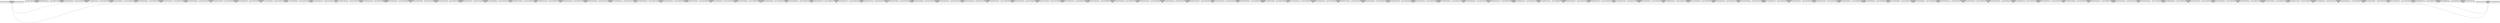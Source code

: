 digraph G {
rankdir=LR;
node [shape=box, color=black , style=filled, fillcolor=gray93];
Node0[label="Nick: ddowsinga, \nPassword: 34f0d01fc03907d1029e6f2833ddcbe3e84fe29e9c57e69024aecbe663156ba3, \nMoney: 263711, \nAge: 0"];
Node1[label="Nick: btoward1b, \nPassword: ff6302411e2f6d81730e5e60e44bb9d136a976eb6fe83259b7ab60bec6dc4129, \nMoney: 596294, \nAge: 0"];
Node2[label="Nick: dbeefon2b, \nPassword: cf8e9ed1e221728eb56fb7043df8a1101eb89a223d7fcbf9bbacab4ed65bad78, \nMoney: 9803, \nAge: 0"];
Node3[label="Nick: cpetrushankor, \nPassword: a37d4f2b5d507cdfccb9a701fdf0d2ba7bf274a47d71b5ffad9b1ccc2214b709, \nMoney: 43, \nAge: 1"];
Node4[label="Nick: gmazin12, \nPassword: ccf856a5836297c39b5f3b7d192be35ff6a3c2df4c775a82a6cc7b8dd85f4827, \nMoney: 38418, \nAge: 1"];
Node5[label="Nick: dsuckling7, \nPassword: 3a1d2c08840fb59cbc165d93645642f368946b2dd9afbc2a995ef798c5050945, \nMoney: 65, \nAge: 1"];
Node6[label="Nick: bjanning1u, \nPassword: e4b4bebbacf749d6c6ce53b5aefcd29b58534fe42082970fe1c6736c7941e670, \nMoney: 4891, \nAge: 1"];
Node7[label="Nick: opinney2a, \nPassword: dd563ef2b79225008ff5f8ca7de2a34ec7a180e47b8c48613e29653cf4e0d092, \nMoney: 208101, \nAge: 1"];
Node8[label="Nick: bsamettp, \nPassword: 27d283c0b976be1502dff9c13d62181d86be278d82833f2512971a5c37cb8605, \nMoney: 7, \nAge: 1"];
Node9[label="Nick: cmullally1a, \nPassword: 41fe564cf90682558b84f2b29e95a75f6223aea0ba73af9c048c3993093cf14b, \nMoney: 1607, \nAge: 2"];
Node10[label="Nick: ayakuntzov1f, \nPassword: 68d776be7a2b154e0d3dace325e33e89c5fb577ea7ed15110b3252e5f73b4afa, \nMoney: 77, \nAge: 2"];
Node11[label="Nick: svennart1j, \nPassword: 48ae78cc206e91020f0c078932fe420d2f727237637d355ca97a0ff3339e896d, \nMoney: 36067, \nAge: 2"];
Node12[label="Nick: zlook2q, \nPassword: 911eeaca3018549d75852f21ce9965d9f1f7d164466e112fc02e83b6417c0493, \nMoney: 738492, \nAge: 2"];
Node13[label="Nick: gtilzeyy, \nPassword: 8d510ac1d1ac454f9d7c1c541491a63746cdcd84758d9e9e9077a88207f16aba, \nMoney: 8, \nAge: 3"];
Node14[label="Nick: ppolk22, \nPassword: 1ba1b551fee1c9343739c8860845f76bd1e3ac5598414f278e2c022f1ce7bfaf, \nMoney: 133, \nAge: 3"];
Node15[label="Nick: mbeekmann24, \nPassword: 83b1546821f54dec8d0bc618ae5cf9d60ccf60b252097417c8b8afa1ecb07278, \nMoney: 861142, \nAge: 3"];
Node16[label="Nick: dgatheridge2, \nPassword: 2acdbf0d5aa9f2d2a9b849486c5560117ad49a29b8137a20bf20c0ed755fb9ba, \nMoney: 3, \nAge: 3"];
Node17[label="Nick: ssheridan1m, \nPassword: 8a6a37e0b25d184f9052ebfa68843c09a448253a3e6e776c825c33acb2ca89c4, \nMoney: 74266, \nAge: 3"];
Node18[label="Nick: mmacnab1n, \nPassword: 5b32ef4ef879c24617ff04d6efec649ff49559f2416b5f656c006af777387639, \nMoney: 213319, \nAge: 3"];
Node19[label="Nick: alearmouthb, \nPassword: 86732112cc46c2fe75d35c12241b246a34b3c9fa70c20ab8189bf39826bbbbf3, \nMoney: 2629, \nAge: 4"];
Node20[label="Nick: fcarik14, \nPassword: d2c5973fb0b143e72aa950b0df749aed1bed8ad02893afba5c13116888aa68a3, \nMoney: 6, \nAge: 4"];
Node21[label="Nick: jchilds29, \nPassword: 45877e0abec6d9860ac378a87bf90c478b80044a33fbfec505a66274e4162cb3, \nMoney: 26, \nAge: 5"];
Node22[label="Nick: lelphick2f, \nPassword: 42c343bf83c6bec1054e2b563b55051c3bb86f1cbccbea00ac3a31c8cbdc8ae8, \nMoney: 87, \nAge: 5"];
Node23[label="Nick: ltwinbrow1w, \nPassword: e6003c2dc4678e14821d71bf5eb846e054acaff95cd880249e2a4af229f3a55d, \nMoney: 28704, \nAge: 5"];
Node24[label="Nick: bscotter1s, \nPassword: 0dbb77ef1db72c5d87a86ea365056aa492ec231f5f157e9804345fb97a57e7ad, \nMoney: 9589, \nAge: 6"];
Node25[label="Nick: rdownton2j, \nPassword: a4b14f13531d0d5177ba918ee83cc2700d377c61b8e3dff186ae5bf6aad32492, \nMoney: 4, \nAge: 6"];
Node26[label="Nick: ascorer19, \nPassword: 0147dea9501c1d41592d19b4436382c4ce9966653392169b56c4059a5b546545, \nMoney: 49033, \nAge: 6"];
Node27[label="Nick: ftummondi, \nPassword: 049849091f4abf30d6ecde7bf7d01b9b1095e2d49efdacc6917ae597e46a22e9, \nMoney: 74558, \nAge: 7"];
Node28[label="Nick: wdrinkhill11, \nPassword: c2a6f7c42fd46bb02fe72c3b4629380a02ef23af1ae7428ff1964196b9b7094c, \nMoney: 6, \nAge: 7"];
Node29[label="Nick: dchestersk, \nPassword: 811b55620c5c5dfd4328dcb1a39d9976630be4f7ac93e8b3ac54f704892cfd6c, \nMoney: 481, \nAge: 7"];
Node30[label="Nick: rscotchmoor1h, \nPassword: 1283284fd6d793d28ca5db6bbe77c8a4534adedd5db27e6bb55286d464398f66, \nMoney: 875739, \nAge: 7"];
Node31[label="Nick: hjellard2i, \nPassword: 7d14292d28fd6407d26c3d55eb96e89d16ac17b7f2864a6144cdf083b2b28420, \nMoney: 2, \nAge: 7"];
Node32[label="Nick: yhealks5, \nPassword: 57bb8f3362d62201b46933920ffe1183f13f2d6acf82223daae92fce87b79194, \nMoney: 330, \nAge: 7"];
Node33[label="Nick: bthomen2n, \nPassword: 9143a64f386e0c6f7472e89b641afd6ba1d581cd0f1d21daabe94c6ab9127144, \nMoney: 1, \nAge: 7"];
Node34[label="Nick: sdobble0, \nPassword: 62caa858b2ce7006acf77382138d2bd115bfa6c44a86fa236b740122301b15fe, \nMoney: 2311, \nAge: 7"];
Node35[label="Nick: pmussoliniw, \nPassword: 6cfed9e0040345ed710383e1b11d775472a5dade6dc0a4a12c05381396ded7df, \nMoney: 246, \nAge: 8"];
Node36[label="Nick: fgellingo, \nPassword: f1e677a28776dbb859e91297e4bafacde6dce8aaf860e7e2cebebd2d309406d9, \nMoney: 96081, \nAge: 8"];
Node37[label="Nick: fdrayson8, \nPassword: 62a311401680db5a7e68a306a3e46285f4f840b889e9310b50b097ac36d530a7, \nMoney: 52601, \nAge: 8"];
Node38[label="Nick: hajeand, \nPassword: 8571b2ea1801cc489037cb6ced79d2dcabc8ff57de27c35c0612eb6a974cfbd4, \nMoney: 48, \nAge: 8"];
Node39[label="Nick: mscammell21, \nPassword: a6944422422317c393043c9179a4fcdefef0261962c3f676cdae0b26415575d6, \nMoney: 1, \nAge: 8"];
Node40[label="Nick: hparlett2r, \nPassword: e74234cc8ff17204abc54e4e26453a2e85d5bb30b937809a2c216989e811e3d4, \nMoney: 69, \nAge: 8"];
Node41[label="Nick: shattersley1, \nPassword: b03d746d4f49ab44c481e9d9e80cdcd15d3604bad15f1e11c2c19effc742af87, \nMoney: 273, \nAge: 9"];
Node42[label="Nick: kneasham1g, \nPassword: 912414c0e622423f6a53ec1fc789cbb5c1dc1e65673018d20f89734ca53d404e, \nMoney: 2002, \nAge: 9"];
Node43[label="Nick: kwoodstockc, \nPassword: 6afa64a8b08e156047c8351f599571cd0b2907e465c6791317bd32017b5f0a06, \nMoney: 93962, \nAge: 9"];
Node44[label="Nick: laloshkin18, \nPassword: 89878f08ddfbff35d2f529c93fa936176405d78aab9be819750dd783ea5e6994, \nMoney: 7, \nAge: 10"];
Node45[label="Nick: smyford2e, \nPassword: ed7b48f13dbf7eded786f78a1bea39b7c6206c049e633de12d51ecf714b04336, \nMoney: 29, \nAge: 11"];
Node46[label="Nick: gmintoff1c, \nPassword: 29e9aef32c5f8f5f9c0ed5ebdeb1ed731f49479d76cb6072cfe4c5a137fa6d9d, \nMoney: 9, \nAge: 14"];
Node47[label="Nick: kbrowning2m, \nPassword: bc688a60c453f1e2919180d2de1d0a6a42d1c02a8f302b0bd1585877c0630205, \nMoney: 56, \nAge: 16"];
Node48[label="Nick: ualldisu, \nPassword: d9e67f3540c48dc9e2455eb064f49acc021954e10ae32a670961e9d84e06e117, \nMoney: 39, \nAge: 16"];
Node49[label="Nick: ddagless1z, \nPassword: 5cd1c1da5db9bc13e26de0bf6d9d4d442ebe90e9f0cc5f32968c9ecd3d8dde26, \nMoney: 7, \nAge: 22"];
Node50[label="Nick: gmintoff2k, \nPassword: 0d304b5db0a32d4a8fac93f23fbb6e3bbf36ea76c99820a840baf2577cbd639d, \nMoney: 5843, \nAge: 24"];
Node51[label="Nick: braggatt3, \nPassword: 8f89b90500393f5e299d7969784aa072a35e5c112e3f151d07a5a02546e74e12, \nMoney: 41, \nAge: 30"];
Node52[label="Nick: mhertwell13, \nPassword: b361531ac829a0af0cc2a48cd4d1422260d42390ac4f73e20d406e500e4c1b2e, \nMoney: 405, \nAge: 31"];
Node53[label="Nick: hconeaum, \nPassword: 773ef6ed72f0f7fce18feb39708bdc58a01b56f958f3a6a91bc708d712a09675, \nMoney: 6, \nAge: 36"];
Node54[label="Nick: rkoppens1y, \nPassword: c43962a014e3c10769786d5f72952b3f818f6e05f22a0cf8dc7b15d23af53d5a, \nMoney: 5594, \nAge: 41"];
Node55[label="Nick: pjozwik1r, \nPassword: 3419f68d28ac03b852cc9701c7578eedbd78d22d6e39ead41d6eec6501a7e698, \nMoney: 327521, \nAge: 42"];
Node56[label="Nick: dbushellz, \nPassword: c8444b4b52b5ab25a4ff52dafa486b84f0003b12916ec22cad1d504dd3c810d5, \nMoney: 781217, \nAge: 58"];
Node57[label="Nick: yehlerding23, \nPassword: adacdb49a3874fb6432786706362616fd1d21dc43d1cfe8448a8649a48d2d94b, \nMoney: 526592, \nAge: 59"];
Node58[label="Nick: mparvin6, \nPassword: b08d213e5b861e791a38fd87cd954f29c23b7e2d50d56b6019adf3e3313fb6ad, \nMoney: 9, \nAge: 60"];
Node59[label="Nick: kboick1e, \nPassword: 667600e1764c52c550b9bb61331520b83cffffcb30881f61fa41fa812713e10c, \nMoney: 317, \nAge: 60"];
Node60[label="Nick: qkrammers, \nPassword: e8f14a986667b0ba581d37f6d7fda839794a7697393829e988b1c48915511e1c, \nMoney: 99551, \nAge: 60"];
Node61[label="Nick: ftriggelt, \nPassword: aa88b5b7b7b69e3e378cff800d9e3c9d91eca591b8858f60e577abf17473f6b0, \nMoney: 80, \nAge: 65"];
Node62[label="Nick: pyoungman26, \nPassword: d46a89fb53f9f86551a062321fdbdc371c2424b68360a34b2e7aa2044a67f9e5, \nMoney: 8, \nAge: 67"];
Node63[label="Nick: aminnette2d, \nPassword: c993eda37b2dbd1c9e7727bc2cc518af37d08e62864ff49230574adcf91b71d5, \nMoney: 438, \nAge: 70"];
Node64[label="Nick: schickl, \nPassword: ec9784e800050ce015bc790e530024cd7ec5123e887e8368ab47ec4b877baad2, \nMoney: 2299, \nAge: 73"];
Node65[label="Nick: tdangerfield2o, \nPassword: 9a60bfb7122e71330d7dd475188da0f41e66b2de037e54ef35fa2cbc03f97d7d, \nMoney: 6841, \nAge: 73"];
Node66[label="Nick: kblockeyx, \nPassword: 541cf64e47d14bc84d8bf1ff1edce604ecc575c3cfbc65dff9f2ec4e00aa4081, \nMoney: 9, \nAge: 74"];
Node67[label="Nick: zbromfield1p, \nPassword: a1ea2dc85b5b87713d1a0e6029d9518c74584b78d1a714d7993e98851b2c1ffb, \nMoney: 3659, \nAge: 75"];
Node68[label="Nick: ramdohr4, \nPassword: 0b4712f897dd23fb60a4cc4d6b7fc89862cffc24b1b02292de9078b0d3c3c144, \nMoney: 9595, \nAge: 80"];
Node69[label="Nick: jmeriot1t, \nPassword: bd8e6aa79a9c3d870c3aa8193385aea6f07bace3b47697574fd961980abd9503, \nMoney: 71, \nAge: 83"];
Node70[label="Nick: bbreakey27, \nPassword: 8677bd4a6d8b519a1549d4f9bff6509bb174c0707dd6a13c63f9303a6e9575ac, \nMoney: 60404, \nAge: 88"];
Node71[label="Nick: tommanneyg, \nPassword: 4b3a343380dc51b40e00de794283d53248b55b1098ce0c81ba1f4bccc7adf0bb, \nMoney: 9, \nAge: 96"];
Node72[label="Nick: afazzioli20, \nPassword: 45599c1dfc8e3b8057a056f2c879840795129fea3a0300da99cc6e20e144526e, \nMoney: 9318, \nAge: 97"];
Node73[label="Nick: kstachini2c, \nPassword: 70e7cf28b1358cf92cfd17e4773c36895ee815e816fef31a8ea20daf262fd091, \nMoney: 606257, \nAge: 99"];
Node74[label="Nick: rfrome25, \nPassword: 9fc31f86ed96d08e9d62f075267e834a9d04653f1ae392b575dbff7af949fc66, \nMoney: 64669, \nAge: 102"];
Node75[label="Nick: sralphs2g, \nPassword: bde105e4bbafd1f0b9a2eeeb5b81970a464152d1dc716aa4e6accdf96b49f3f8, \nMoney: 690, \nAge: 138"];
Node76[label="Nick: borring1q, \nPassword: 252272caf2da4ee170fbd4bc9a0561c853680da6e7ca03c4634e6369f6c9b0a7, \nMoney: 66034, \nAge: 169"];
Node77[label="Nick: ltowle2l, \nPassword: 22ab3c4635da0f9b306e2981fa88f5ae528cb4aa6ad75a56ad0a913602017bdc, \nMoney: 306, \nAge: 187"];
Node78[label="Nick: ssummerson9, \nPassword: ebc2db2efc36709db12fd03f6541949643227ec1d7ef073e8e70d573316ac916, \nMoney: 0, \nAge: 216"];
Node79[label="Nick: sgamett28, \nPassword: 4cde74d97f8f44c4b1dba6af57378744e2441b3f300c2561922fb6a67c4089de, \nMoney: 9, \nAge: 231"];
Node80[label="Nick: jpayntonn, \nPassword: 66b4f97eadeb70a54cf5c1c3dd69e9ba89bd6c434854de863dd949657f1c445c, \nMoney: 15, \nAge: 293"];
Node81[label="Nick: ndroogan15, \nPassword: 4785c166c64051a171636ab269bcfe7059bddc391abb047642adffdc3294cca5, \nMoney: 702, \nAge: 388"];
Node82[label="Nick: cmcturkf, \nPassword: b6750a1d856923b20dc346cb3a5d921e1f7520acca68020d2b91016e6e0bebfd, \nMoney: 4, \nAge: 414"];
Node83[label="Nick: ccanedo1k, \nPassword: df4e5d6538ba34aeadf7d732fd57cfdd7fe2ff705efd354431da923129b61463, \nMoney: 8, \nAge: 432"];
Node84[label="Nick: kbaldassiv, \nPassword: 565bdd6efe50033476ad30d328e06511aabfe9ea7ef57b6514a5da723aa210af, \nMoney: 207209, \nAge: 456"];
Node85[label="Nick: hblaby17, \nPassword: d85e2182cc9638871d3b274e51ec9b07acefdb0776597c2fb6ee7c1c63992f23, \nMoney: 41, \nAge: 465"];
Node86[label="Nick: rcrippin2p, \nPassword: 7b710b2aa0308439b003bb7f3f0613e3784e0355f8efdffdcb054ddfdb4b8a5c, \nMoney: 87057, \nAge: 494"];
Node87[label="Nick: mreskelly1o, \nPassword: c0a2296e8ff10ace82a4b1eb5a78c26fdbc9289ce795457be07b49831b3a5c60, \nMoney: 695, \nAge: 505"];
Node88[label="Nick: abenit2h, \nPassword: 525e11519d30b3077c9f569f5771ab2c7929712295be6f4219a5eb59eef9c474, \nMoney: 34787, \nAge: 505"];
Node89[label="Nick: tmorratth, \nPassword: 7475fdc870a2d5f981d7f8952cafa303cbe4edf495d508339fefc9d1f33c8fce, \nMoney: 9, \nAge: 520"];
Node90[label="Nick: aarmytage1d, \nPassword: e2a38fbbfcc714283ed40a045d5d4250c2c6085c182d41b85a3231169d36572a, \nMoney: 477132, \nAge: 600"];
Node91[label="Nick: mfleckneyq, \nPassword: 0ee80ad2b3e0c00f7d34726c2231e2bc9f43456a20c0bf3b6ba20711e70736d7, \nMoney: 3176, \nAge: 623"];
Node92[label="Nick: cgoudman10, \nPassword: 7fe13c474dcd8d967ebb4a68dda727dbef6d95574b7df36044bbb539853912cc, \nMoney: 71, \nAge: 650"];
Node93[label="Nick: jglanvill16, \nPassword: 662b2e057724cf5fc91d8330d0a4ea94ad77088a42ba54dfc35e9453b5b27a37, \nMoney: 3, \nAge: 697"];
Node94[label="Nick: awalbridge1l, \nPassword: f9a42098cb6f96df1fe7357250ca069527df1e202141b3b8ad7914966cd9de69, \nMoney: 9901, \nAge: 715"];
Node95[label="Nick: zyankin1i, \nPassword: 3fdfe72cb5af4cce8e8e70bc7b077a12f2b742df9e16745a397bf842d37a0201, \nMoney: 407, \nAge: 720"];
Node96[label="Nick: arimour1v, \nPassword: 45f25d87e4da950e6b06149b726dc27cfb9cae7bff588bd0b689525961f15c48, \nMoney: 97240, \nAge: 735"];
Node97[label="Nick: pstangroom1x, \nPassword: f3b7db86de3866111ea7432c26749ce4d0f43708eaf00ed3bff538a80ed6e05f, \nMoney: 4573, \nAge: 739"];
Node98[label="Nick: mlewsiej, \nPassword: f53be8a64f1ae061dc4c0d4e0b8b71c4d73dc4b77809ff1371e8d440d2119fd6, \nMoney: 8530, \nAge: 901"];
Node99[label="Nick: fmahere, \nPassword: 853771bab1729178471a29962544ca55315ccf1e47b1bd6f8f1f7524a6e8f2ab, \nMoney: 7303, \nAge: 905"];
Node0->Node1;
Node1->Node0;
Node1->Node2;
Node2->Node1;
Node2->Node3;
Node3->Node2;
Node3->Node4;
Node4->Node3;
Node4->Node5;
Node5->Node4;
Node5->Node6;
Node6->Node5;
Node6->Node7;
Node7->Node6;
Node7->Node8;
Node8->Node7;
Node8->Node9;
Node9->Node8;
Node9->Node10;
Node10->Node9;
Node10->Node11;
Node11->Node10;
Node11->Node12;
Node12->Node11;
Node12->Node13;
Node13->Node12;
Node13->Node14;
Node14->Node13;
Node14->Node15;
Node15->Node14;
Node15->Node16;
Node16->Node15;
Node16->Node17;
Node17->Node16;
Node17->Node18;
Node18->Node17;
Node18->Node19;
Node19->Node18;
Node19->Node20;
Node20->Node19;
Node20->Node21;
Node21->Node20;
Node21->Node22;
Node22->Node21;
Node22->Node23;
Node23->Node22;
Node23->Node24;
Node24->Node23;
Node24->Node25;
Node25->Node24;
Node25->Node26;
Node26->Node25;
Node26->Node27;
Node27->Node26;
Node27->Node28;
Node28->Node27;
Node28->Node29;
Node29->Node28;
Node29->Node30;
Node30->Node29;
Node30->Node31;
Node31->Node30;
Node31->Node32;
Node32->Node31;
Node32->Node33;
Node33->Node32;
Node33->Node34;
Node34->Node33;
Node34->Node35;
Node35->Node34;
Node35->Node36;
Node36->Node35;
Node36->Node37;
Node37->Node36;
Node37->Node38;
Node38->Node37;
Node38->Node39;
Node39->Node38;
Node39->Node40;
Node40->Node39;
Node40->Node41;
Node41->Node40;
Node41->Node42;
Node42->Node41;
Node42->Node43;
Node43->Node42;
Node43->Node44;
Node44->Node43;
Node44->Node45;
Node45->Node44;
Node45->Node46;
Node46->Node45;
Node46->Node47;
Node47->Node46;
Node47->Node48;
Node48->Node47;
Node48->Node49;
Node49->Node48;
Node49->Node50;
Node50->Node49;
Node50->Node51;
Node51->Node50;
Node51->Node52;
Node52->Node51;
Node52->Node53;
Node53->Node52;
Node53->Node54;
Node54->Node53;
Node54->Node55;
Node55->Node54;
Node55->Node56;
Node56->Node55;
Node56->Node57;
Node57->Node56;
Node57->Node58;
Node58->Node57;
Node58->Node59;
Node59->Node58;
Node59->Node60;
Node60->Node59;
Node60->Node61;
Node61->Node60;
Node61->Node62;
Node62->Node61;
Node62->Node63;
Node63->Node62;
Node63->Node64;
Node64->Node63;
Node64->Node65;
Node65->Node64;
Node65->Node66;
Node66->Node65;
Node66->Node67;
Node67->Node66;
Node67->Node68;
Node68->Node67;
Node68->Node69;
Node69->Node68;
Node69->Node70;
Node70->Node69;
Node70->Node71;
Node71->Node70;
Node71->Node72;
Node72->Node71;
Node72->Node73;
Node73->Node72;
Node73->Node74;
Node74->Node73;
Node74->Node75;
Node75->Node74;
Node75->Node76;
Node76->Node75;
Node76->Node77;
Node77->Node76;
Node77->Node78;
Node78->Node77;
Node78->Node79;
Node79->Node78;
Node79->Node80;
Node80->Node79;
Node80->Node81;
Node81->Node80;
Node81->Node82;
Node82->Node81;
Node82->Node83;
Node83->Node82;
Node83->Node84;
Node84->Node83;
Node84->Node85;
Node85->Node84;
Node85->Node86;
Node86->Node85;
Node86->Node87;
Node87->Node86;
Node87->Node88;
Node88->Node87;
Node88->Node89;
Node89->Node88;
Node89->Node90;
Node90->Node89;
Node90->Node91;
Node91->Node90;
Node91->Node92;
Node92->Node91;
Node92->Node93;
Node93->Node92;
Node93->Node94;
Node94->Node93;
Node94->Node95;
Node95->Node94;
Node95->Node96;
Node96->Node95;
Node96->Node97;
Node97->Node96;
Node97->Node98;
Node98->Node97;
Node98->Node99;
Node99->Node98;
Node99:s->Node0:s;
Node0:s->Node99:s;
}